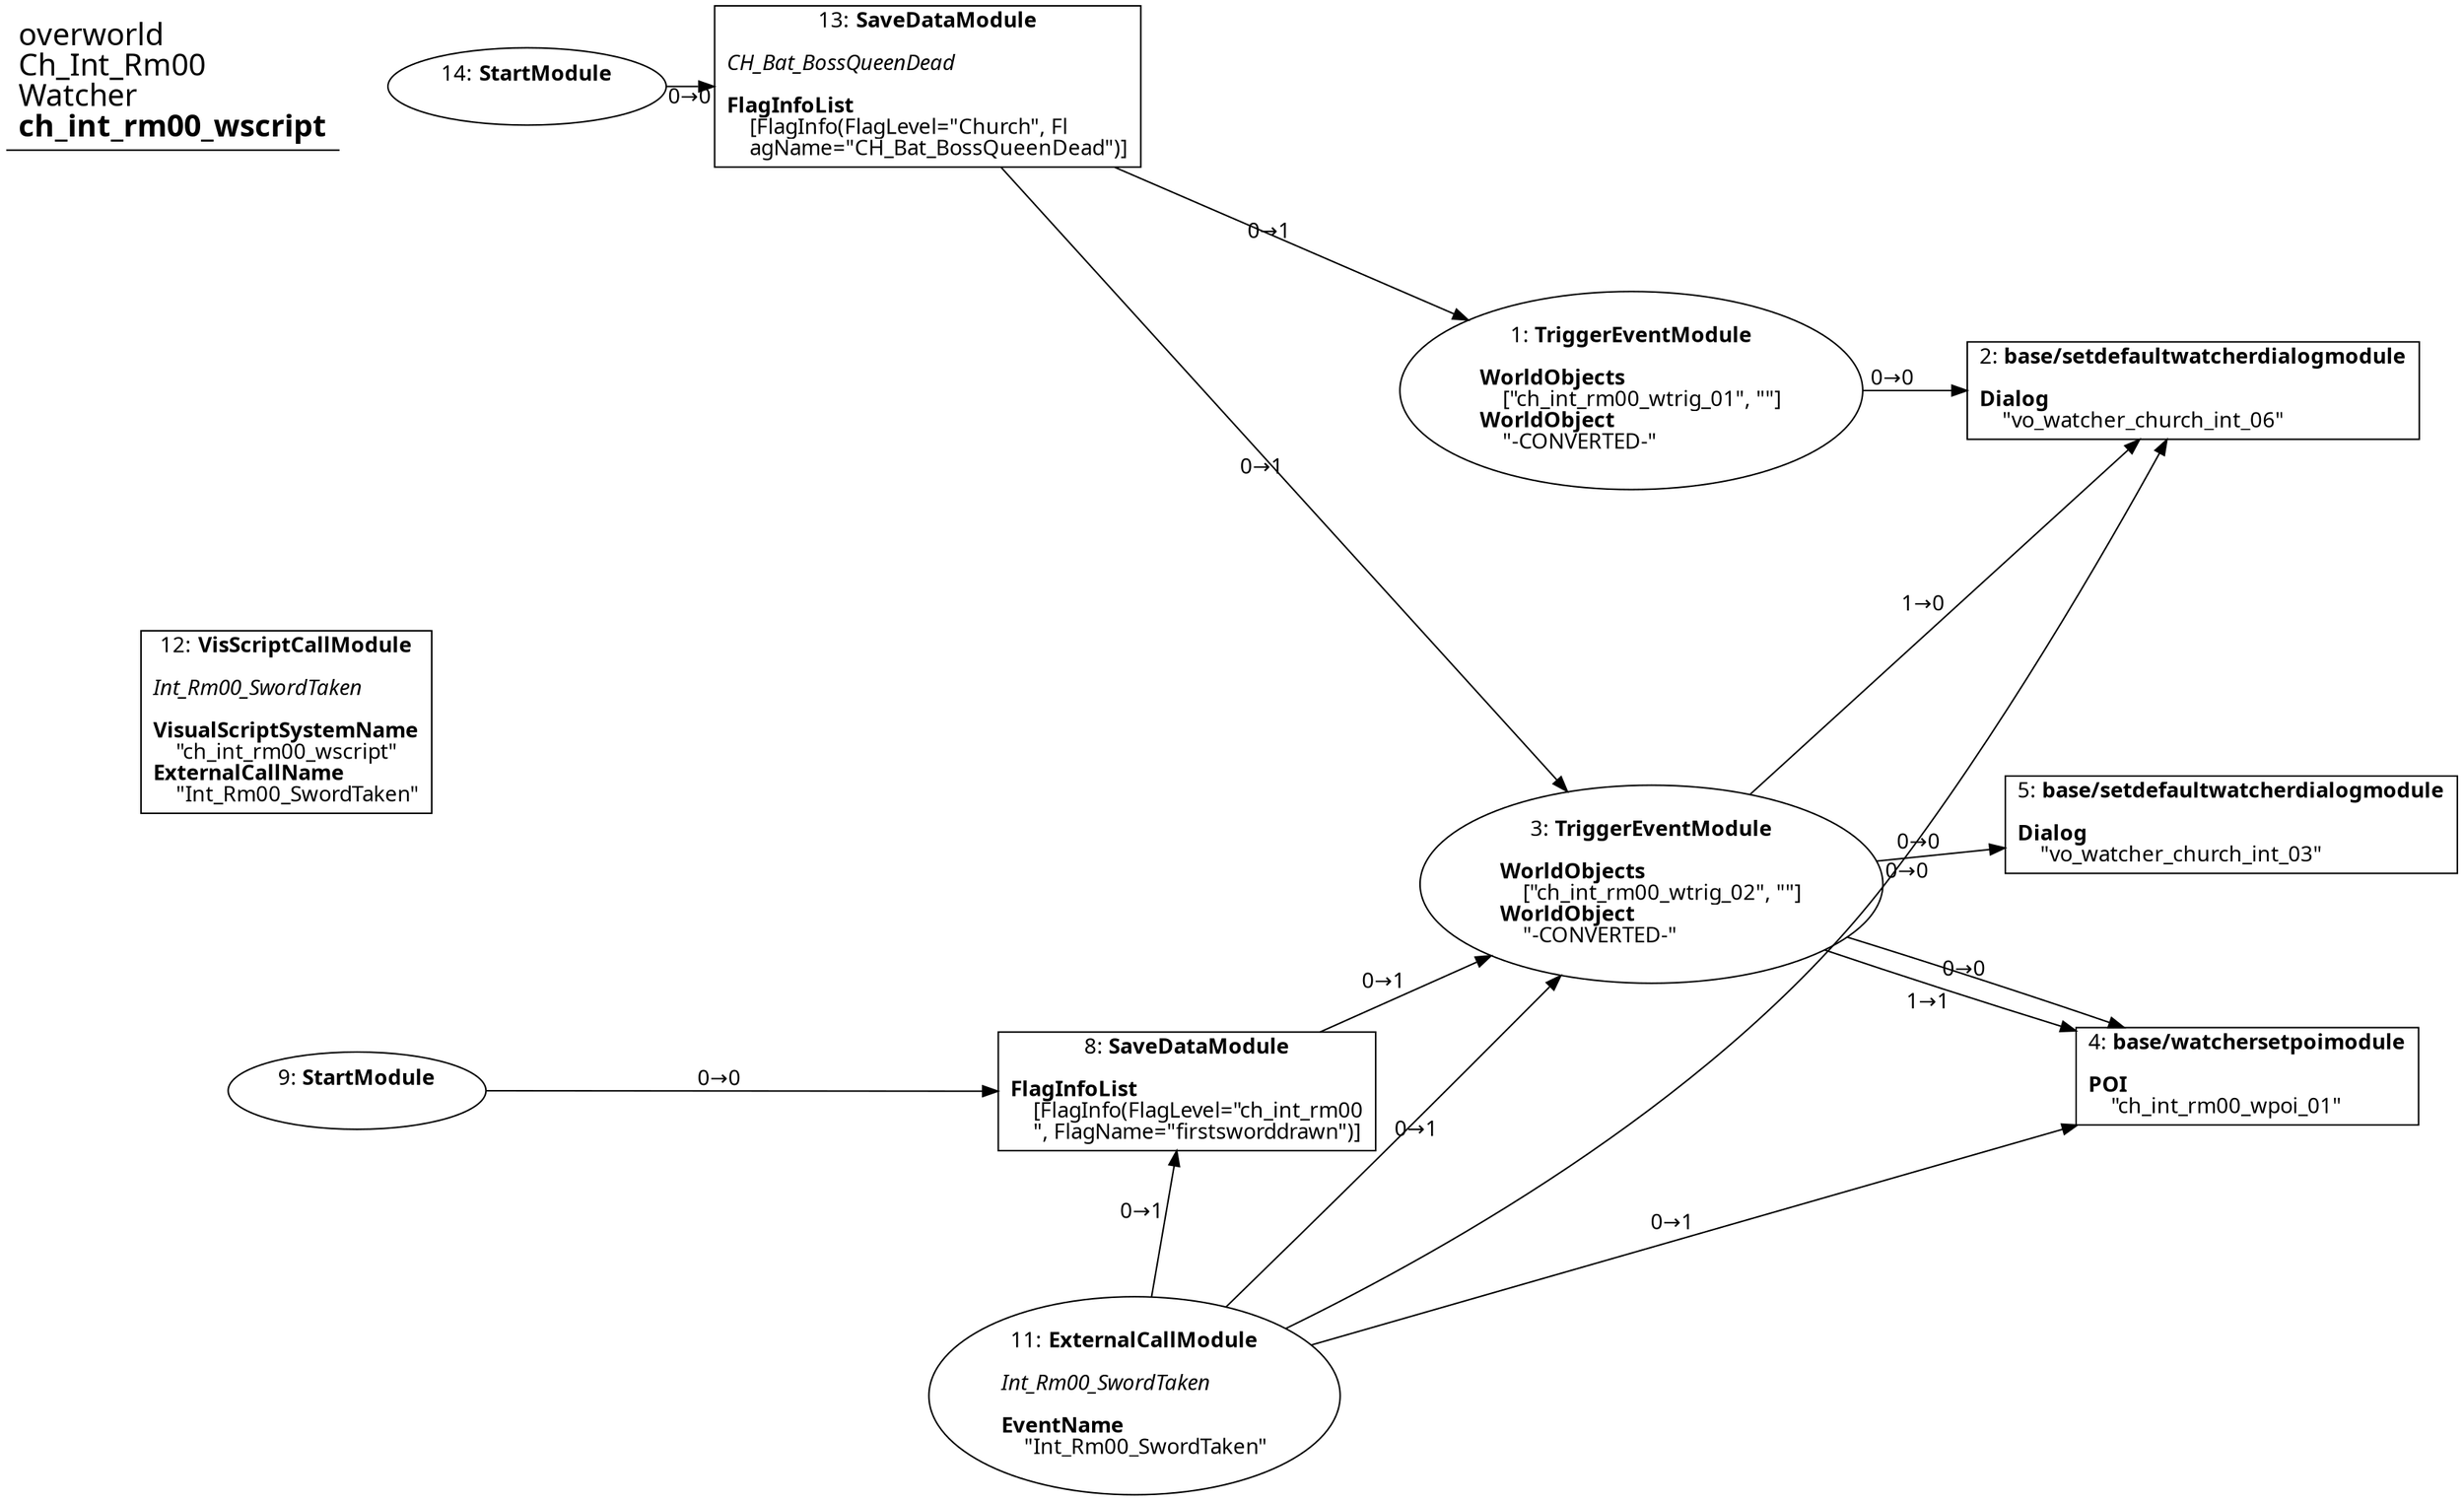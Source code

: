 digraph {
    layout = fdp;
    overlap = prism;
    sep = "+16";
    splines = spline;

    node [ shape = box ];

    graph [ fontname = "Segoe UI" ];
    node [ fontname = "Segoe UI" ];
    edge [ fontname = "Segoe UI" ];

    1 [ label = <1: <b>TriggerEventModule</b><br/><br/><b>WorldObjects</b><br align="left"/>    [&quot;ch_int_rm00_wtrig_01&quot;, &quot;&quot;]<br align="left"/><b>WorldObject</b><br align="left"/>    &quot;-CONVERTED-&quot;<br align="left"/>> ];
    1 [ shape = oval ]
    1 [ pos = "0.194,-0.14500001!" ];
    1 -> 2 [ label = "0→0" ];

    2 [ label = <2: <b>base/setdefaultwatcherdialogmodule</b><br/><br/><b>Dialog</b><br align="left"/>    &quot;vo_watcher_church_int_06&quot;<br align="left"/>> ];
    2 [ pos = "0.512,-0.14500001!" ];

    3 [ label = <3: <b>TriggerEventModule</b><br/><br/><b>WorldObjects</b><br align="left"/>    [&quot;ch_int_rm00_wtrig_02&quot;, &quot;&quot;]<br align="left"/><b>WorldObject</b><br align="left"/>    &quot;-CONVERTED-&quot;<br align="left"/>> ];
    3 [ shape = oval ]
    3 [ pos = "0.20600002,-0.42400002!" ];
    3 -> 4 [ label = "0→0" ];
    3 -> 4 [ label = "1→1" ];
    3 -> 2 [ label = "1→0" ];
    3 -> 5 [ label = "0→0" ];

    4 [ label = <4: <b>base/watchersetpoimodule</b><br/><br/><b>POI</b><br align="left"/>    &quot;ch_int_rm00_wpoi_01&quot;<br align="left"/>> ];
    4 [ pos = "0.54300004,-0.532!" ];

    5 [ label = <5: <b>base/setdefaultwatcherdialogmodule</b><br/><br/><b>Dialog</b><br align="left"/>    &quot;vo_watcher_church_int_03&quot;<br align="left"/>> ];
    5 [ pos = "0.53400004,-0.39000002!" ];

    8 [ label = <8: <b>SaveDataModule</b><br/><br/><b>FlagInfoList</b><br align="left"/>    [FlagInfo(FlagLevel=&quot;ch_int_rm00<br align="left"/>    &quot;, FlagName=&quot;firstsworddrawn&quot;)]<br align="left"/>> ];
    8 [ pos = "-0.054,-0.54!" ];
    8 -> 3 [ label = "0→1" ];

    9 [ label = <9: <b>StartModule</b><br/><br/>> ];
    9 [ shape = oval ]
    9 [ pos = "-0.523,-0.54!" ];
    9 -> 8 [ label = "0→0" ];

    11 [ label = <11: <b>ExternalCallModule</b><br/><br/><i>Int_Rm00_SwordTaken<br align="left"/></i><br align="left"/><b>EventName</b><br align="left"/>    &quot;Int_Rm00_SwordTaken&quot;<br align="left"/>> ];
    11 [ shape = oval ]
    11 [ pos = "-0.08400001,-0.712!" ];
    11 -> 8 [ label = "0→1" ];
    11 -> 3 [ label = "0→1" ];
    11 -> 4 [ label = "0→1" ];
    11 -> 2 [ label = "0→0" ];

    12 [ label = <12: <b>VisScriptCallModule</b><br/><br/><i>Int_Rm00_SwordTaken<br align="left"/></i><br align="left"/><b>VisualScriptSystemName</b><br align="left"/>    &quot;ch_int_rm00_wscript&quot;<br align="left"/><b>ExternalCallName</b><br align="left"/>    &quot;Int_Rm00_SwordTaken&quot;<br align="left"/>> ];
    12 [ pos = "-0.56,-0.33200002!" ];

    13 [ label = <13: <b>SaveDataModule</b><br/><br/><i>CH_Bat_BossQueenDead<br align="left"/></i><br align="left"/><b>FlagInfoList</b><br align="left"/>    [FlagInfo(FlagLevel=&quot;Church&quot;, Fl<br align="left"/>    agName=&quot;CH_Bat_BossQueenDead&quot;)]<br align="left"/>> ];
    13 [ pos = "-0.245,0.027!" ];
    13 -> 1 [ label = "0→1" ];
    13 -> 3 [ label = "0→1" ];

    14 [ label = <14: <b>StartModule</b><br/><br/>> ];
    14 [ shape = oval ]
    14 [ pos = "-0.45200002,0.027!" ];
    14 -> 13 [ label = "0→0" ];

    title [ pos = "-0.56100005,0.028!" ];
    title [ shape = underline ];
    title [ label = <<font point-size="20">overworld<br align="left"/>Ch_Int_Rm00<br align="left"/>Watcher<br align="left"/><b>ch_int_rm00_wscript</b><br align="left"/></font>> ];
}
